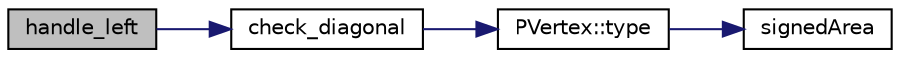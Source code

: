 digraph "handle_left"
{
 // LATEX_PDF_SIZE
  edge [fontname="Helvetica",fontsize="10",labelfontname="Helvetica",labelfontsize="10"];
  node [fontname="Helvetica",fontsize="10",shape=record];
  rankdir="LR";
  Node1 [label="handle_left",height=0.2,width=0.4,color="black", fillcolor="grey75", style="filled", fontcolor="black",tooltip=" "];
  Node1 -> Node2 [color="midnightblue",fontsize="10",style="solid",fontname="Helvetica"];
  Node2 [label="check_diagonal",height=0.2,width=0.4,color="black", fillcolor="white", style="filled",URL="$d6/d83/mtriangulate_8_c.html#a2f65d7c276ad04c7aac240e8f2231634",tooltip=" "];
  Node2 -> Node3 [color="midnightblue",fontsize="10",style="solid",fontname="Helvetica"];
  Node3 [label="PVertex::type",height=0.2,width=0.4,color="black", fillcolor="white", style="filled",URL="$de/d06/class_p_vertex.html#a3c0f16ac9ddf54c3d3ff225d31ab16b6",tooltip=" "];
  Node3 -> Node4 [color="midnightblue",fontsize="10",style="solid",fontname="Helvetica"];
  Node4 [label="signedArea",height=0.2,width=0.4,color="black", fillcolor="white", style="filled",URL="$d5/d00/point_8_c.html#ac3461a08db55ea6d28a406f79a317cbd",tooltip=" "];
}
